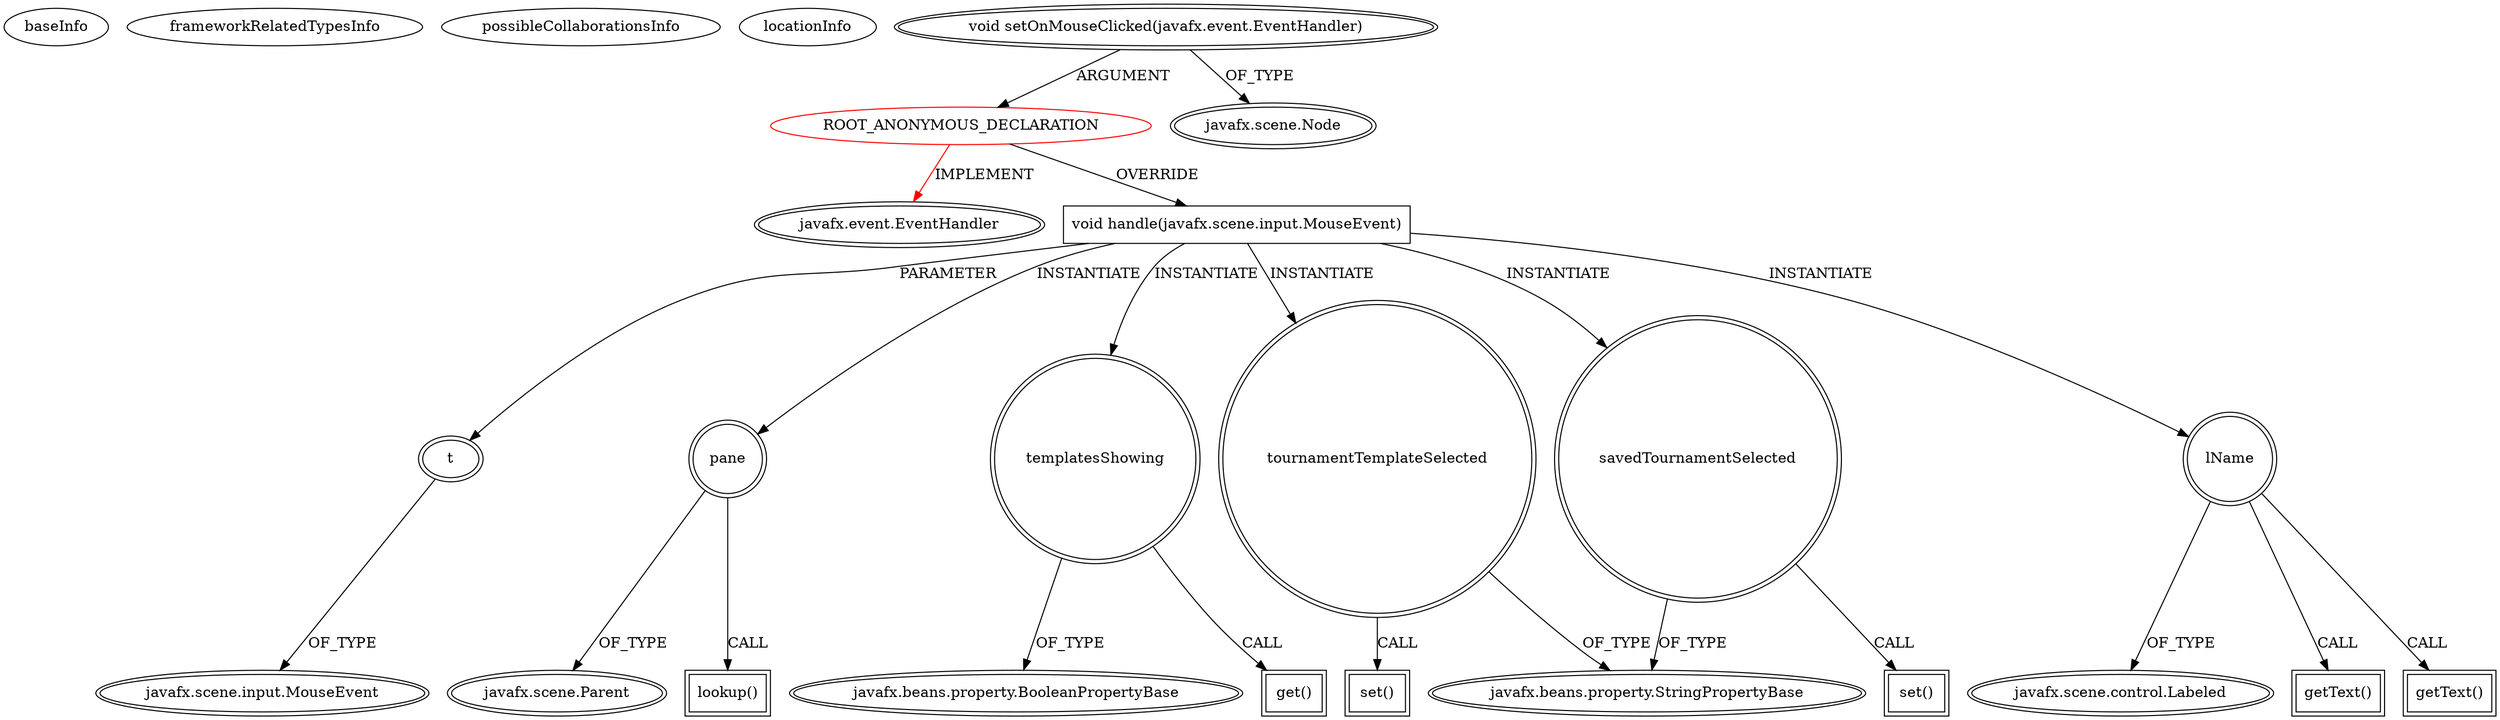 digraph {
baseInfo[graphId=2941,category="extension_graph",isAnonymous=true,possibleRelation=false]
frameworkRelatedTypesInfo[0="javafx.event.EventHandler"]
possibleCollaborationsInfo[]
locationInfo[projectName="hock323-eventManager",filePath="/hock323-eventManager/EventManager-master/src/eventManager/controller/EventSelectionDialogController.java",contextSignature="void setInListView(javafx.collections.ObservableList,eventManager.controller.EventSelectionDialogController.EventType)",graphId="2941"]
0[label="ROOT_ANONYMOUS_DECLARATION",vertexType="ROOT_ANONYMOUS_DECLARATION",isFrameworkType=false,color=red]
1[label="javafx.event.EventHandler",vertexType="FRAMEWORK_INTERFACE_TYPE",isFrameworkType=true,peripheries=2]
2[label="void setOnMouseClicked(javafx.event.EventHandler)",vertexType="OUTSIDE_CALL",isFrameworkType=true,peripheries=2]
3[label="javafx.scene.Node",vertexType="FRAMEWORK_CLASS_TYPE",isFrameworkType=true,peripheries=2]
4[label="void handle(javafx.scene.input.MouseEvent)",vertexType="OVERRIDING_METHOD_DECLARATION",isFrameworkType=false,shape=box]
5[label="t",vertexType="PARAMETER_DECLARATION",isFrameworkType=true,peripheries=2]
6[label="javafx.scene.input.MouseEvent",vertexType="FRAMEWORK_CLASS_TYPE",isFrameworkType=true,peripheries=2]
7[label="pane",vertexType="VARIABLE_EXPRESION",isFrameworkType=true,peripheries=2,shape=circle]
9[label="javafx.scene.Parent",vertexType="FRAMEWORK_CLASS_TYPE",isFrameworkType=true,peripheries=2]
8[label="lookup()",vertexType="INSIDE_CALL",isFrameworkType=true,peripheries=2,shape=box]
10[label="templatesShowing",vertexType="VARIABLE_EXPRESION",isFrameworkType=true,peripheries=2,shape=circle]
12[label="javafx.beans.property.BooleanPropertyBase",vertexType="FRAMEWORK_CLASS_TYPE",isFrameworkType=true,peripheries=2]
11[label="get()",vertexType="INSIDE_CALL",isFrameworkType=true,peripheries=2,shape=box]
13[label="tournamentTemplateSelected",vertexType="VARIABLE_EXPRESION",isFrameworkType=true,peripheries=2,shape=circle]
15[label="javafx.beans.property.StringPropertyBase",vertexType="FRAMEWORK_CLASS_TYPE",isFrameworkType=true,peripheries=2]
14[label="set()",vertexType="INSIDE_CALL",isFrameworkType=true,peripheries=2,shape=box]
16[label="lName",vertexType="VARIABLE_EXPRESION",isFrameworkType=true,peripheries=2,shape=circle]
18[label="javafx.scene.control.Labeled",vertexType="FRAMEWORK_CLASS_TYPE",isFrameworkType=true,peripheries=2]
17[label="getText()",vertexType="INSIDE_CALL",isFrameworkType=true,peripheries=2,shape=box]
19[label="savedTournamentSelected",vertexType="VARIABLE_EXPRESION",isFrameworkType=true,peripheries=2,shape=circle]
20[label="set()",vertexType="INSIDE_CALL",isFrameworkType=true,peripheries=2,shape=box]
23[label="getText()",vertexType="INSIDE_CALL",isFrameworkType=true,peripheries=2,shape=box]
0->1[label="IMPLEMENT",color=red]
2->0[label="ARGUMENT"]
2->3[label="OF_TYPE"]
0->4[label="OVERRIDE"]
5->6[label="OF_TYPE"]
4->5[label="PARAMETER"]
4->7[label="INSTANTIATE"]
7->9[label="OF_TYPE"]
7->8[label="CALL"]
4->10[label="INSTANTIATE"]
10->12[label="OF_TYPE"]
10->11[label="CALL"]
4->13[label="INSTANTIATE"]
13->15[label="OF_TYPE"]
13->14[label="CALL"]
4->16[label="INSTANTIATE"]
16->18[label="OF_TYPE"]
16->17[label="CALL"]
4->19[label="INSTANTIATE"]
19->15[label="OF_TYPE"]
19->20[label="CALL"]
16->23[label="CALL"]
}
